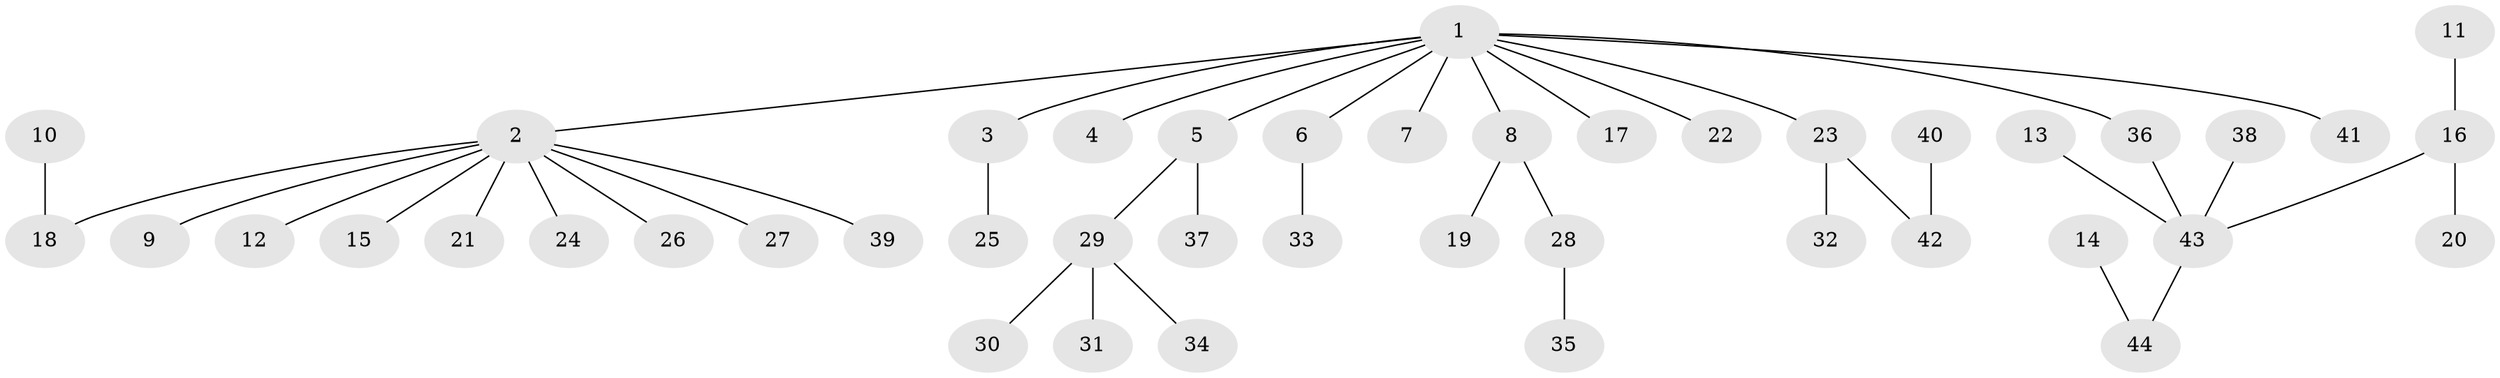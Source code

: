 // original degree distribution, {7: 0.022988505747126436, 9: 0.011494252873563218, 3: 0.13793103448275862, 2: 0.2988505747126437, 4: 0.05747126436781609, 1: 0.47126436781609193}
// Generated by graph-tools (version 1.1) at 2025/50/03/09/25 03:50:17]
// undirected, 44 vertices, 43 edges
graph export_dot {
graph [start="1"]
  node [color=gray90,style=filled];
  1;
  2;
  3;
  4;
  5;
  6;
  7;
  8;
  9;
  10;
  11;
  12;
  13;
  14;
  15;
  16;
  17;
  18;
  19;
  20;
  21;
  22;
  23;
  24;
  25;
  26;
  27;
  28;
  29;
  30;
  31;
  32;
  33;
  34;
  35;
  36;
  37;
  38;
  39;
  40;
  41;
  42;
  43;
  44;
  1 -- 2 [weight=1.0];
  1 -- 3 [weight=1.0];
  1 -- 4 [weight=1.0];
  1 -- 5 [weight=1.0];
  1 -- 6 [weight=1.0];
  1 -- 7 [weight=1.0];
  1 -- 8 [weight=1.0];
  1 -- 17 [weight=1.0];
  1 -- 22 [weight=1.0];
  1 -- 23 [weight=1.0];
  1 -- 36 [weight=1.0];
  1 -- 41 [weight=1.0];
  2 -- 9 [weight=1.0];
  2 -- 12 [weight=1.0];
  2 -- 15 [weight=1.0];
  2 -- 18 [weight=1.0];
  2 -- 21 [weight=1.0];
  2 -- 24 [weight=1.0];
  2 -- 26 [weight=1.0];
  2 -- 27 [weight=1.0];
  2 -- 39 [weight=1.0];
  3 -- 25 [weight=1.0];
  5 -- 29 [weight=1.0];
  5 -- 37 [weight=1.0];
  6 -- 33 [weight=1.0];
  8 -- 19 [weight=1.0];
  8 -- 28 [weight=1.0];
  10 -- 18 [weight=1.0];
  11 -- 16 [weight=1.0];
  13 -- 43 [weight=1.0];
  14 -- 44 [weight=1.0];
  16 -- 20 [weight=1.0];
  16 -- 43 [weight=1.0];
  23 -- 32 [weight=1.0];
  23 -- 42 [weight=1.0];
  28 -- 35 [weight=1.0];
  29 -- 30 [weight=1.0];
  29 -- 31 [weight=1.0];
  29 -- 34 [weight=1.0];
  36 -- 43 [weight=1.0];
  38 -- 43 [weight=1.0];
  40 -- 42 [weight=1.0];
  43 -- 44 [weight=1.0];
}
